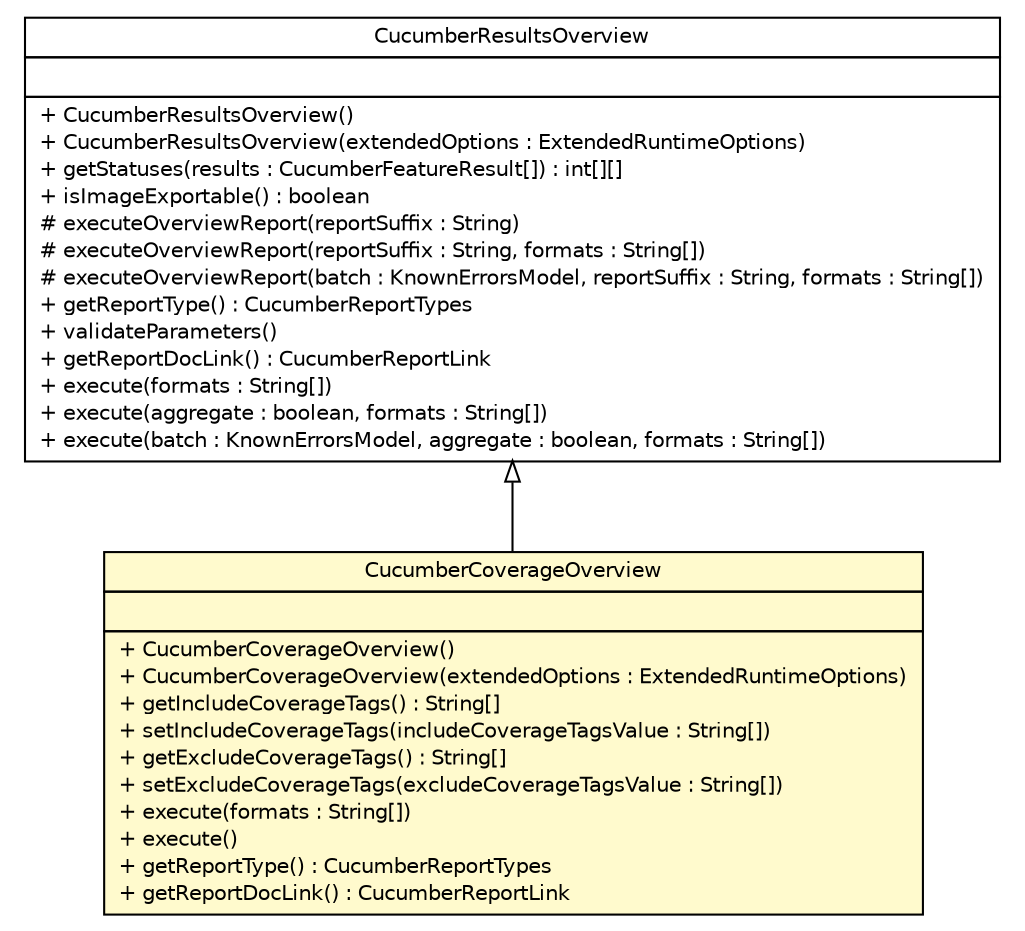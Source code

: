 #!/usr/local/bin/dot
#
# Class diagram 
# Generated by UMLGraph version R5_6 (http://www.umlgraph.org/)
#

digraph G {
	edge [fontname="Helvetica",fontsize=10,labelfontname="Helvetica",labelfontsize=10];
	node [fontname="Helvetica",fontsize=10,shape=plaintext];
	nodesep=0.25;
	ranksep=0.5;
	// com.github.mkolisnyk.cucumber.reporting.CucumberResultsOverview
	c5101 [label=<<table title="com.github.mkolisnyk.cucumber.reporting.CucumberResultsOverview" border="0" cellborder="1" cellspacing="0" cellpadding="2" port="p" href="./CucumberResultsOverview.html">
		<tr><td><table border="0" cellspacing="0" cellpadding="1">
<tr><td align="center" balign="center"> CucumberResultsOverview </td></tr>
		</table></td></tr>
		<tr><td><table border="0" cellspacing="0" cellpadding="1">
<tr><td align="left" balign="left">  </td></tr>
		</table></td></tr>
		<tr><td><table border="0" cellspacing="0" cellpadding="1">
<tr><td align="left" balign="left"> + CucumberResultsOverview() </td></tr>
<tr><td align="left" balign="left"> + CucumberResultsOverview(extendedOptions : ExtendedRuntimeOptions) </td></tr>
<tr><td align="left" balign="left"> + getStatuses(results : CucumberFeatureResult[]) : int[][] </td></tr>
<tr><td align="left" balign="left"> + isImageExportable() : boolean </td></tr>
<tr><td align="left" balign="left"> # executeOverviewReport(reportSuffix : String) </td></tr>
<tr><td align="left" balign="left"> # executeOverviewReport(reportSuffix : String, formats : String[]) </td></tr>
<tr><td align="left" balign="left"> # executeOverviewReport(batch : KnownErrorsModel, reportSuffix : String, formats : String[]) </td></tr>
<tr><td align="left" balign="left"> + getReportType() : CucumberReportTypes </td></tr>
<tr><td align="left" balign="left"> + validateParameters() </td></tr>
<tr><td align="left" balign="left"> + getReportDocLink() : CucumberReportLink </td></tr>
<tr><td align="left" balign="left"> + execute(formats : String[]) </td></tr>
<tr><td align="left" balign="left"> + execute(aggregate : boolean, formats : String[]) </td></tr>
<tr><td align="left" balign="left"> + execute(batch : KnownErrorsModel, aggregate : boolean, formats : String[]) </td></tr>
		</table></td></tr>
		</table>>, URL="./CucumberResultsOverview.html", fontname="Helvetica", fontcolor="black", fontsize=10.0];
	// com.github.mkolisnyk.cucumber.reporting.CucumberCoverageOverview
	c5107 [label=<<table title="com.github.mkolisnyk.cucumber.reporting.CucumberCoverageOverview" border="0" cellborder="1" cellspacing="0" cellpadding="2" port="p" bgcolor="lemonChiffon" href="./CucumberCoverageOverview.html">
		<tr><td><table border="0" cellspacing="0" cellpadding="1">
<tr><td align="center" balign="center"> CucumberCoverageOverview </td></tr>
		</table></td></tr>
		<tr><td><table border="0" cellspacing="0" cellpadding="1">
<tr><td align="left" balign="left">  </td></tr>
		</table></td></tr>
		<tr><td><table border="0" cellspacing="0" cellpadding="1">
<tr><td align="left" balign="left"> + CucumberCoverageOverview() </td></tr>
<tr><td align="left" balign="left"> + CucumberCoverageOverview(extendedOptions : ExtendedRuntimeOptions) </td></tr>
<tr><td align="left" balign="left"> + getIncludeCoverageTags() : String[] </td></tr>
<tr><td align="left" balign="left"> + setIncludeCoverageTags(includeCoverageTagsValue : String[]) </td></tr>
<tr><td align="left" balign="left"> + getExcludeCoverageTags() : String[] </td></tr>
<tr><td align="left" balign="left"> + setExcludeCoverageTags(excludeCoverageTagsValue : String[]) </td></tr>
<tr><td align="left" balign="left"> + execute(formats : String[]) </td></tr>
<tr><td align="left" balign="left"> + execute() </td></tr>
<tr><td align="left" balign="left"> + getReportType() : CucumberReportTypes </td></tr>
<tr><td align="left" balign="left"> + getReportDocLink() : CucumberReportLink </td></tr>
		</table></td></tr>
		</table>>, URL="./CucumberCoverageOverview.html", fontname="Helvetica", fontcolor="black", fontsize=10.0];
	//com.github.mkolisnyk.cucumber.reporting.CucumberCoverageOverview extends com.github.mkolisnyk.cucumber.reporting.CucumberResultsOverview
	c5101:p -> c5107:p [dir=back,arrowtail=empty];
}

